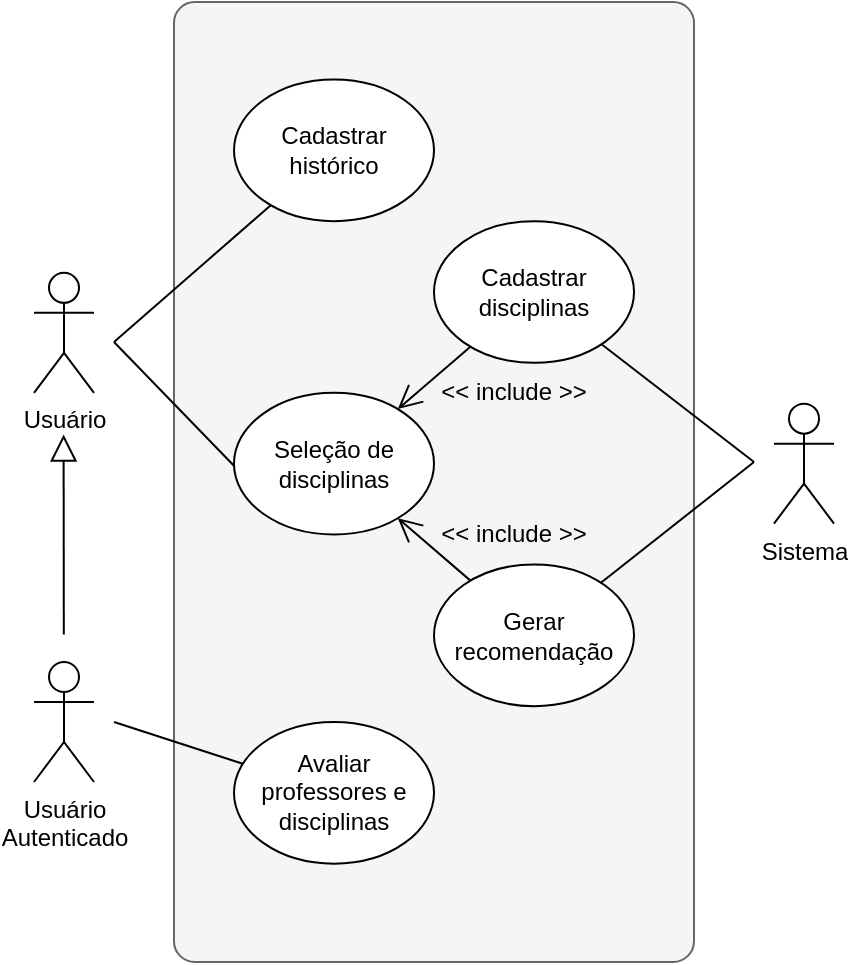 <mxfile version="21.7.2" type="device">
  <diagram name="Página-1" id="UVwj9clic4Eh-iyagWIN">
    <mxGraphModel dx="989" dy="514" grid="1" gridSize="10" guides="1" tooltips="1" connect="1" arrows="1" fold="1" page="1" pageScale="1" pageWidth="827" pageHeight="1169" math="0" shadow="0">
      <root>
        <mxCell id="0" />
        <mxCell id="1" parent="0" />
        <mxCell id="LlE1iLzROr7FtnHzThpW-14" value="" style="rounded=1;whiteSpace=wrap;html=1;arcSize=4;fillColor=#f5f5f5;fontColor=#333333;strokeColor=#666666;" vertex="1" parent="1">
          <mxGeometry x="270" y="80" width="260" height="480" as="geometry" />
        </mxCell>
        <mxCell id="LlE1iLzROr7FtnHzThpW-19" style="rounded=0;orthogonalLoop=1;jettySize=auto;html=1;endArrow=none;endFill=0;" edge="1" parent="1" target="qX56F7LubsZiuuSgFNbx-8">
          <mxGeometry relative="1" as="geometry">
            <mxPoint x="240" y="250" as="sourcePoint" />
          </mxGeometry>
        </mxCell>
        <mxCell id="LlE1iLzROr7FtnHzThpW-20" style="rounded=0;orthogonalLoop=1;jettySize=auto;html=1;entryX=0.024;entryY=0.55;entryDx=0;entryDy=0;entryPerimeter=0;endArrow=none;endFill=0;" edge="1" parent="1" target="LlE1iLzROr7FtnHzThpW-4">
          <mxGeometry relative="1" as="geometry">
            <mxPoint x="240" y="250" as="sourcePoint" />
          </mxGeometry>
        </mxCell>
        <mxCell id="qX56F7LubsZiuuSgFNbx-1" value="Usuário" style="shape=umlActor;verticalLabelPosition=bottom;verticalAlign=top;html=1;outlineConnect=0;" parent="1" vertex="1">
          <mxGeometry x="200" y="215.41" width="30" height="60" as="geometry" />
        </mxCell>
        <mxCell id="qX56F7LubsZiuuSgFNbx-5" value="" style="endArrow=block;html=1;rounded=0;endFill=0;endSize=11;" parent="1" edge="1">
          <mxGeometry width="50" height="50" relative="1" as="geometry">
            <mxPoint x="214.91" y="396.24" as="sourcePoint" />
            <mxPoint x="214.8" y="296.24" as="targetPoint" />
          </mxGeometry>
        </mxCell>
        <mxCell id="qX56F7LubsZiuuSgFNbx-8" value="&lt;div&gt;Cadastrar histórico&lt;/div&gt;" style="ellipse;whiteSpace=wrap;html=1;" parent="1" vertex="1">
          <mxGeometry x="300" y="118.75" width="100" height="70.83" as="geometry" />
        </mxCell>
        <mxCell id="qX56F7LubsZiuuSgFNbx-20" value="&amp;lt;&amp;lt; include &amp;gt;&amp;gt;" style="text;html=1;strokeColor=none;fillColor=none;align=center;verticalAlign=middle;whiteSpace=wrap;rounded=0;" parent="1" vertex="1">
          <mxGeometry x="400" y="260.41" width="80" height="30" as="geometry" />
        </mxCell>
        <mxCell id="LlE1iLzROr7FtnHzThpW-16" style="rounded=0;orthogonalLoop=1;jettySize=auto;html=1;endArrow=open;endFill=0;startSize=6;endSize=10;" edge="1" parent="1" source="LlE1iLzROr7FtnHzThpW-2" target="LlE1iLzROr7FtnHzThpW-4">
          <mxGeometry relative="1" as="geometry" />
        </mxCell>
        <mxCell id="LlE1iLzROr7FtnHzThpW-2" value="&lt;div&gt;Cadastrar disciplinas&lt;/div&gt;" style="ellipse;whiteSpace=wrap;html=1;" vertex="1" parent="1">
          <mxGeometry x="400" y="189.58" width="100" height="70.83" as="geometry" />
        </mxCell>
        <mxCell id="LlE1iLzROr7FtnHzThpW-17" style="rounded=0;orthogonalLoop=1;jettySize=auto;html=1;endArrow=open;endFill=0;endSize=10;startSize=6;" edge="1" parent="1" source="LlE1iLzROr7FtnHzThpW-3" target="LlE1iLzROr7FtnHzThpW-4">
          <mxGeometry relative="1" as="geometry" />
        </mxCell>
        <mxCell id="LlE1iLzROr7FtnHzThpW-3" value="&lt;div&gt;Gerar recomendação&lt;br&gt;&lt;/div&gt;" style="ellipse;whiteSpace=wrap;html=1;" vertex="1" parent="1">
          <mxGeometry x="400" y="361.24" width="100" height="70.83" as="geometry" />
        </mxCell>
        <mxCell id="LlE1iLzROr7FtnHzThpW-4" value="&lt;div&gt;Seleção de disciplinas&lt;br&gt;&lt;/div&gt;" style="ellipse;whiteSpace=wrap;html=1;" vertex="1" parent="1">
          <mxGeometry x="300" y="275.41" width="100" height="70.83" as="geometry" />
        </mxCell>
        <mxCell id="LlE1iLzROr7FtnHzThpW-5" value="&lt;div&gt;Avaliar professores e disciplinas&lt;br&gt;&lt;/div&gt;" style="ellipse;whiteSpace=wrap;html=1;" vertex="1" parent="1">
          <mxGeometry x="300" y="440" width="100" height="70.83" as="geometry" />
        </mxCell>
        <mxCell id="LlE1iLzROr7FtnHzThpW-22" style="rounded=0;orthogonalLoop=1;jettySize=auto;html=1;endArrow=none;endFill=0;startSize=6;" edge="1" parent="1" target="LlE1iLzROr7FtnHzThpW-2">
          <mxGeometry relative="1" as="geometry">
            <mxPoint x="560" y="310" as="sourcePoint" />
          </mxGeometry>
        </mxCell>
        <mxCell id="LlE1iLzROr7FtnHzThpW-23" style="rounded=0;orthogonalLoop=1;jettySize=auto;html=1;endArrow=none;endFill=0;" edge="1" parent="1" target="LlE1iLzROr7FtnHzThpW-3">
          <mxGeometry relative="1" as="geometry">
            <mxPoint x="560" y="310" as="sourcePoint" />
          </mxGeometry>
        </mxCell>
        <mxCell id="LlE1iLzROr7FtnHzThpW-6" value="Sistema" style="shape=umlActor;verticalLabelPosition=bottom;verticalAlign=top;html=1;outlineConnect=0;" vertex="1" parent="1">
          <mxGeometry x="570" y="280.82" width="30" height="60" as="geometry" />
        </mxCell>
        <mxCell id="LlE1iLzROr7FtnHzThpW-25" style="rounded=0;orthogonalLoop=1;jettySize=auto;html=1;endArrow=none;endFill=0;" edge="1" parent="1" target="LlE1iLzROr7FtnHzThpW-5">
          <mxGeometry relative="1" as="geometry">
            <mxPoint x="240" y="440" as="sourcePoint" />
          </mxGeometry>
        </mxCell>
        <mxCell id="LlE1iLzROr7FtnHzThpW-15" value="&lt;div&gt;Usuário&lt;/div&gt;&lt;div&gt;Autenticado&lt;br&gt;&lt;/div&gt;" style="shape=umlActor;verticalLabelPosition=bottom;verticalAlign=top;html=1;outlineConnect=0;" vertex="1" parent="1">
          <mxGeometry x="200" y="410" width="30" height="60" as="geometry" />
        </mxCell>
        <mxCell id="LlE1iLzROr7FtnHzThpW-18" value="&amp;lt;&amp;lt; include &amp;gt;&amp;gt;" style="text;html=1;strokeColor=none;fillColor=none;align=center;verticalAlign=middle;whiteSpace=wrap;rounded=0;" vertex="1" parent="1">
          <mxGeometry x="400" y="331.24" width="80" height="30" as="geometry" />
        </mxCell>
      </root>
    </mxGraphModel>
  </diagram>
</mxfile>
